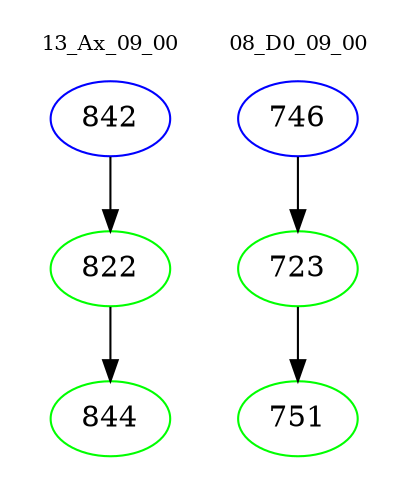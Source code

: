 digraph{
subgraph cluster_0 {
color = white
label = "13_Ax_09_00";
fontsize=10;
T0_842 [label="842", color="blue"]
T0_842 -> T0_822 [color="black"]
T0_822 [label="822", color="green"]
T0_822 -> T0_844 [color="black"]
T0_844 [label="844", color="green"]
}
subgraph cluster_1 {
color = white
label = "08_D0_09_00";
fontsize=10;
T1_746 [label="746", color="blue"]
T1_746 -> T1_723 [color="black"]
T1_723 [label="723", color="green"]
T1_723 -> T1_751 [color="black"]
T1_751 [label="751", color="green"]
}
}
